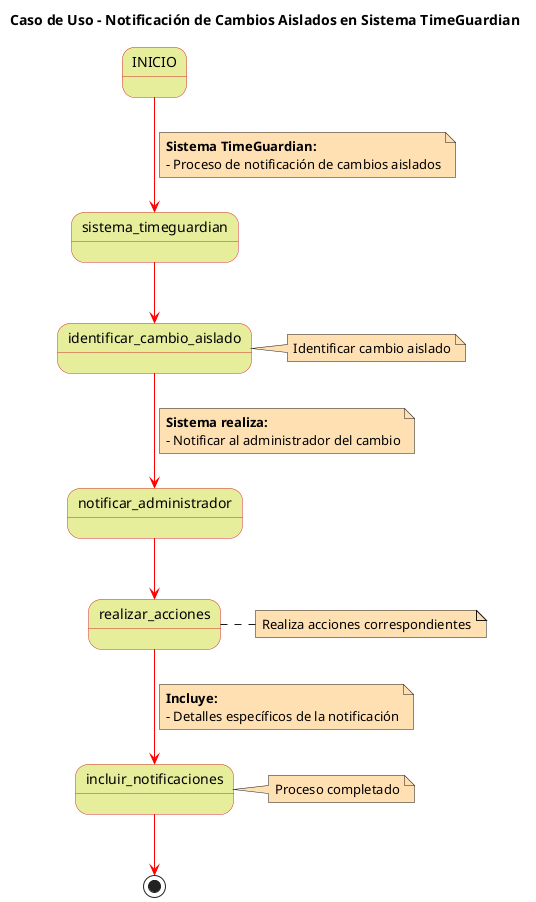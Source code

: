 @startuml

skinparam state {
  BackgroundColor #e6ee9c
  BorderColor #d32f2f
}

skinparam note {
  BackgroundColor #ffe0b2
}

skinparam linetype polyline

title Caso de Uso - Notificación de Cambios Aislados en Sistema TimeGuardian

INICIO -[#red]-> sistema_timeguardian
note on link
  **Sistema TimeGuardian:**
  - Proceso de notificación de cambios aislados
end note

sistema_timeguardian -[#red]-> identificar_cambio_aislado
note right of identificar_cambio_aislado
  Identificar cambio aislado
end note

identificar_cambio_aislado -[#red]-> notificar_administrador
note on link
  **Sistema realiza:**
  - Notificar al administrador del cambio
end note

notificar_administrador -[#red]-> realizar_acciones
note right of realizar_acciones
  Realiza acciones correspondientes
end note

realizar_acciones -[#red]-> incluir_notificaciones
note on link
  **Incluye:**
  - Detalles específicos de la notificación
end note

incluir_notificaciones -[#red]-> [*]
note right of incluir_notificaciones
  Proceso completado
end note

@enduml
